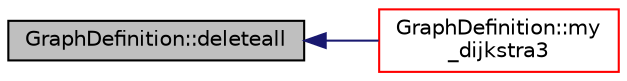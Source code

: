 digraph "GraphDefinition::deleteall"
{
  edge [fontname="Helvetica",fontsize="10",labelfontname="Helvetica",labelfontsize="10"];
  node [fontname="Helvetica",fontsize="10",shape=record];
  rankdir="LR";
  Node44 [label="GraphDefinition::deleteall",height=0.2,width=0.4,color="black", fillcolor="grey75", style="filled", fontcolor="black"];
  Node44 -> Node45 [dir="back",color="midnightblue",fontsize="10",style="solid",fontname="Helvetica"];
  Node45 [label="GraphDefinition::my\l_dijkstra3",height=0.2,width=0.4,color="red", fillcolor="white", style="filled",URL="$classGraphDefinition.html#adb474e0d75eacd2151000e111c61d840"];
}
